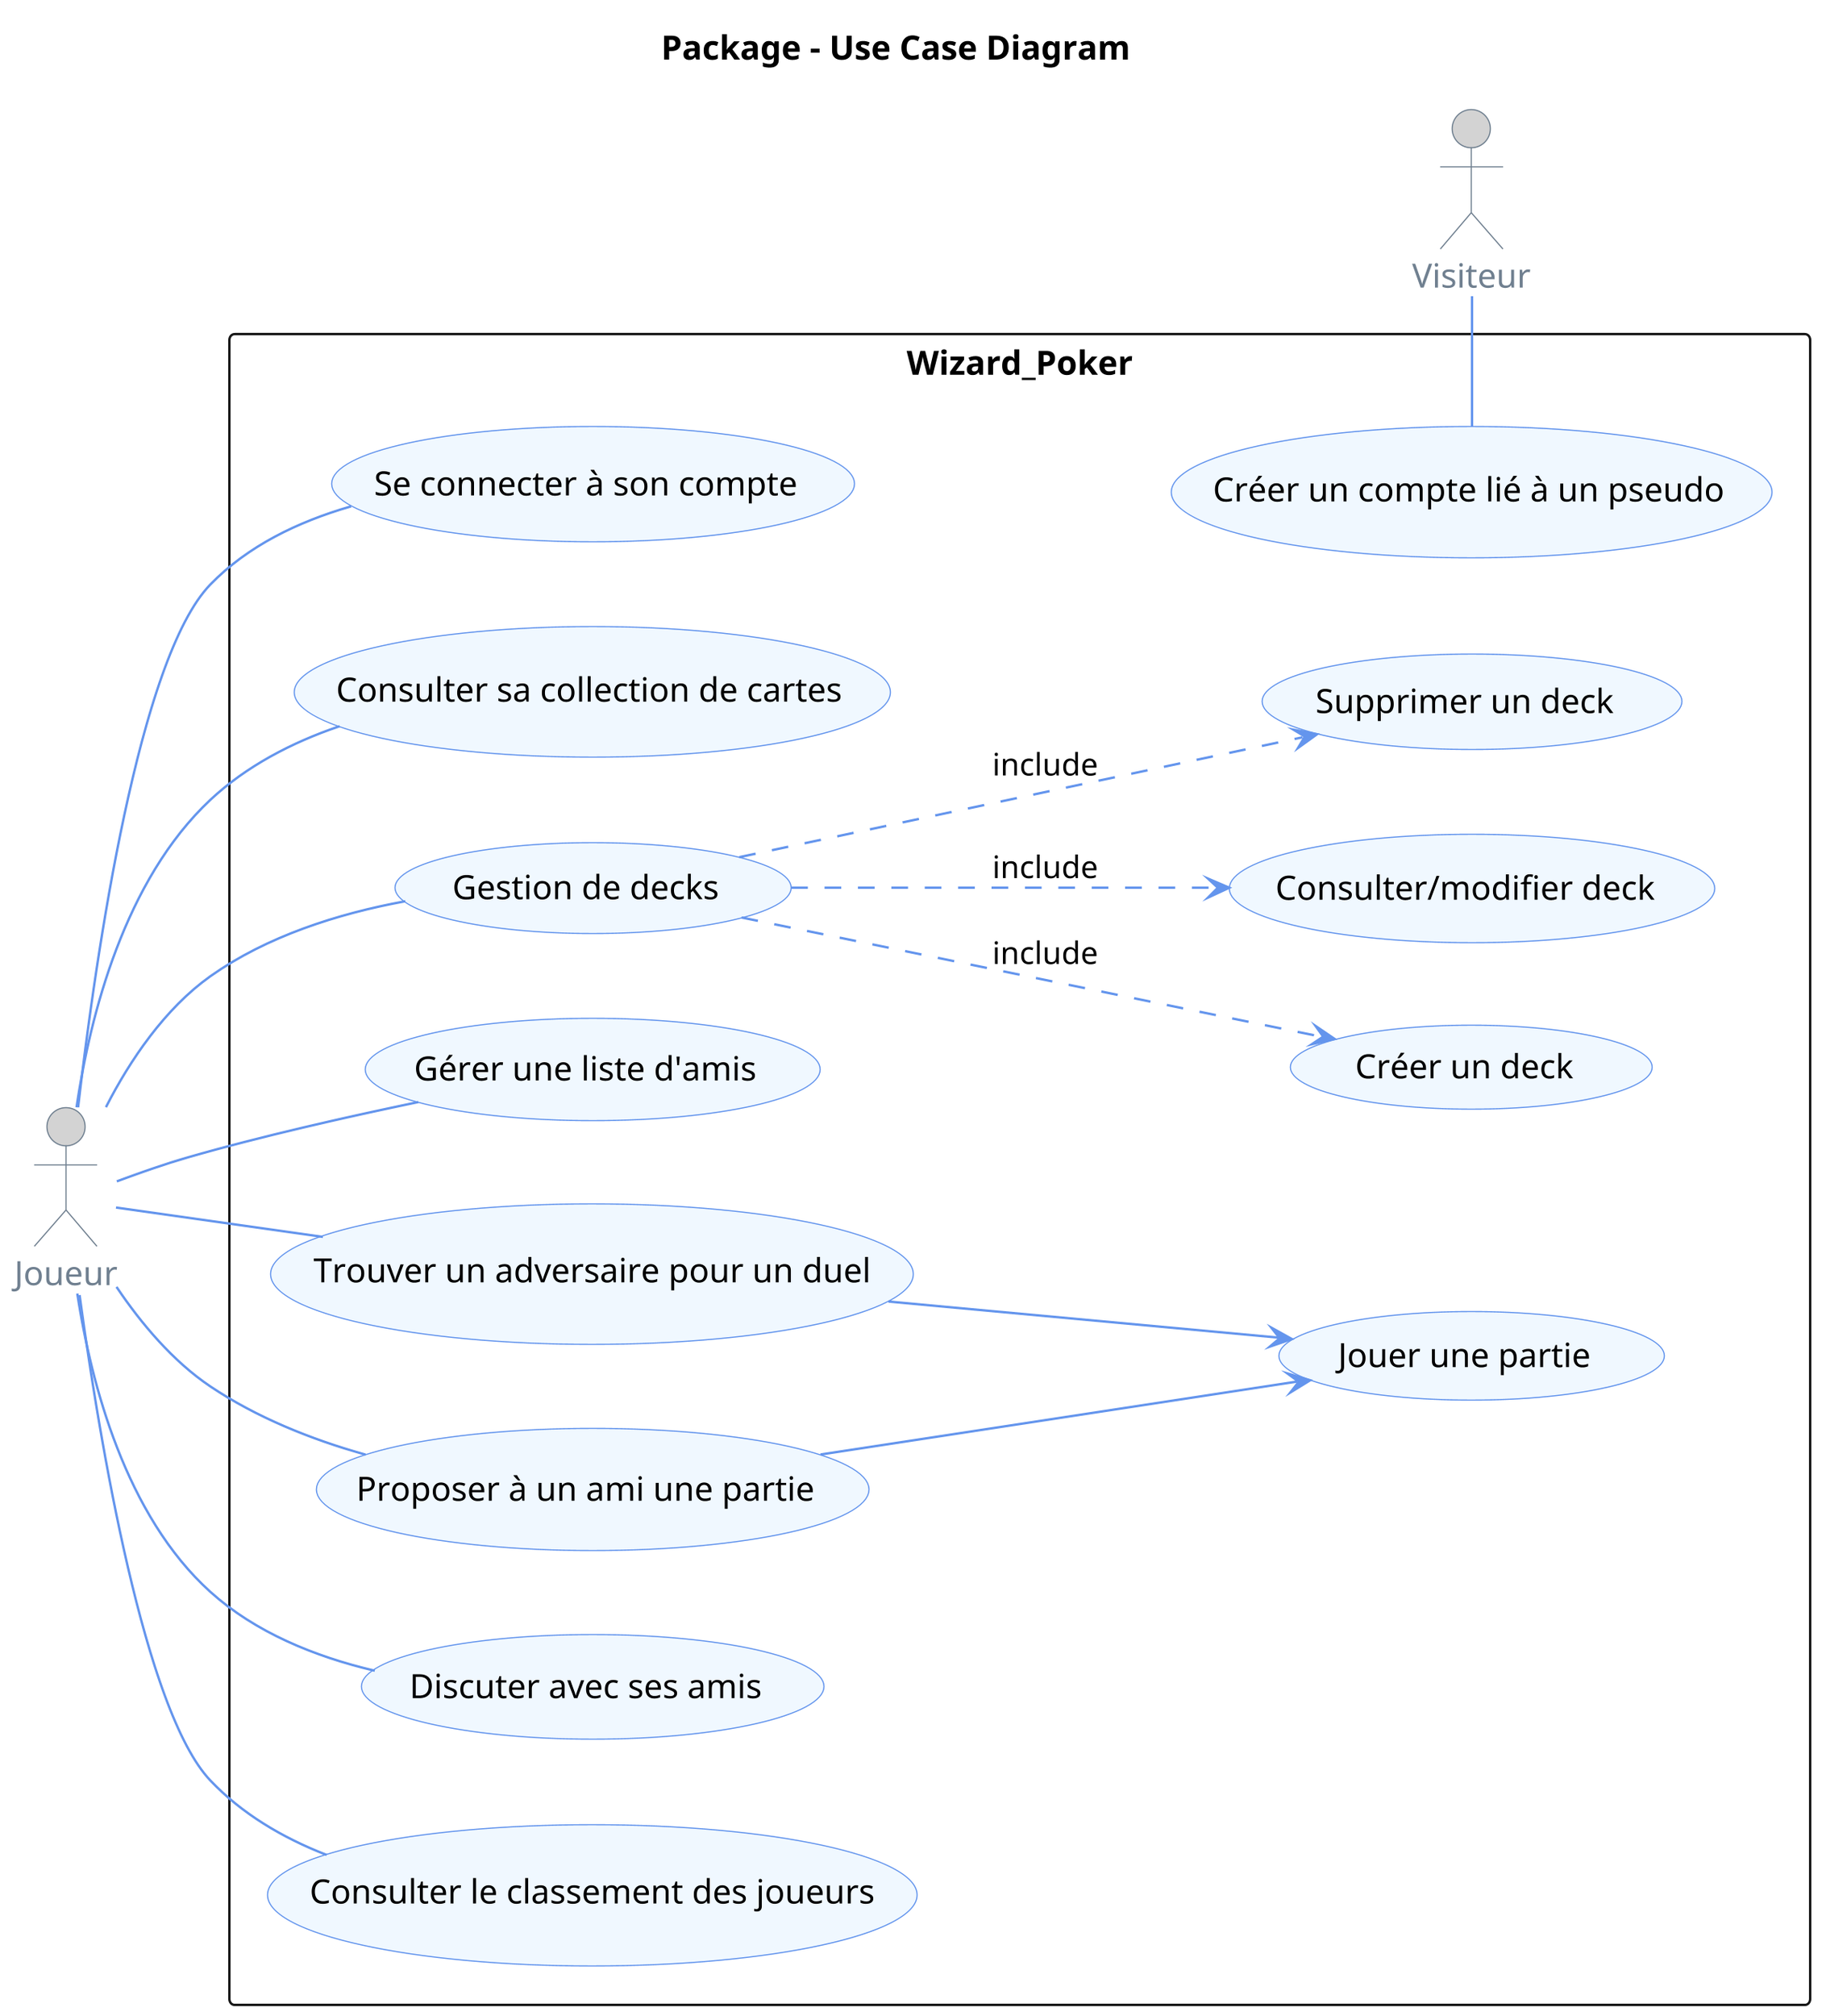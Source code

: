 @startuml

title Package - Use Case Diagram

'pas d'ombre
skinparam shadowing false

skinparam packageStyle rect

skinparam usecase {
  BackgroundColor AliceBlue
  ArrowColor CornflowerBlue
  BorderColor CornflowerBlue
}

skinparam {
  ActorBackgroundColor LightGray
  ActorFontColor SlateGray
  actorBorderColor SlateGray
}
  
left to right direction
skinparam dpi 300

:Joueur: 
:Visiteur:

rectangle Wizard_Poker {
    (Créer un compte lié à un pseudo) as create
    (Se connecter à son compte) as login
    (Consulter sa collection de cartes) as view_carte
    (Gestion de decks) as gest_deck
    (Créer un deck) as create_deck
    (Consulter/modifier deck) as modif_deck
    (Supprimer un deck) as delete_deck
    (Gérer une liste d'amis) as gest_amis
    (Trouver un adversaire pour un duel) as find_player
    (Proposer à un ami une partie) as friend_player
    (Jouer une partie) as play
    (Discuter avec ses amis) as discut_friends
    (Consulter le classement des joueurs) as classement
}

Visiteur -l- create
create -[hidden]u- login
Joueur -- login
Joueur -- view_carte
Joueur -- gest_deck
Joueur -- gest_amis
Joueur -- find_player
Joueur -- friend_player
Joueur -- discut_friends
Joueur -- classement
gest_deck .d-> modif_deck : include
gest_deck .d-> delete_deck : include
gest_deck .d-> create_deck : include
find_player --> play
friend_player --> play

@enduml
